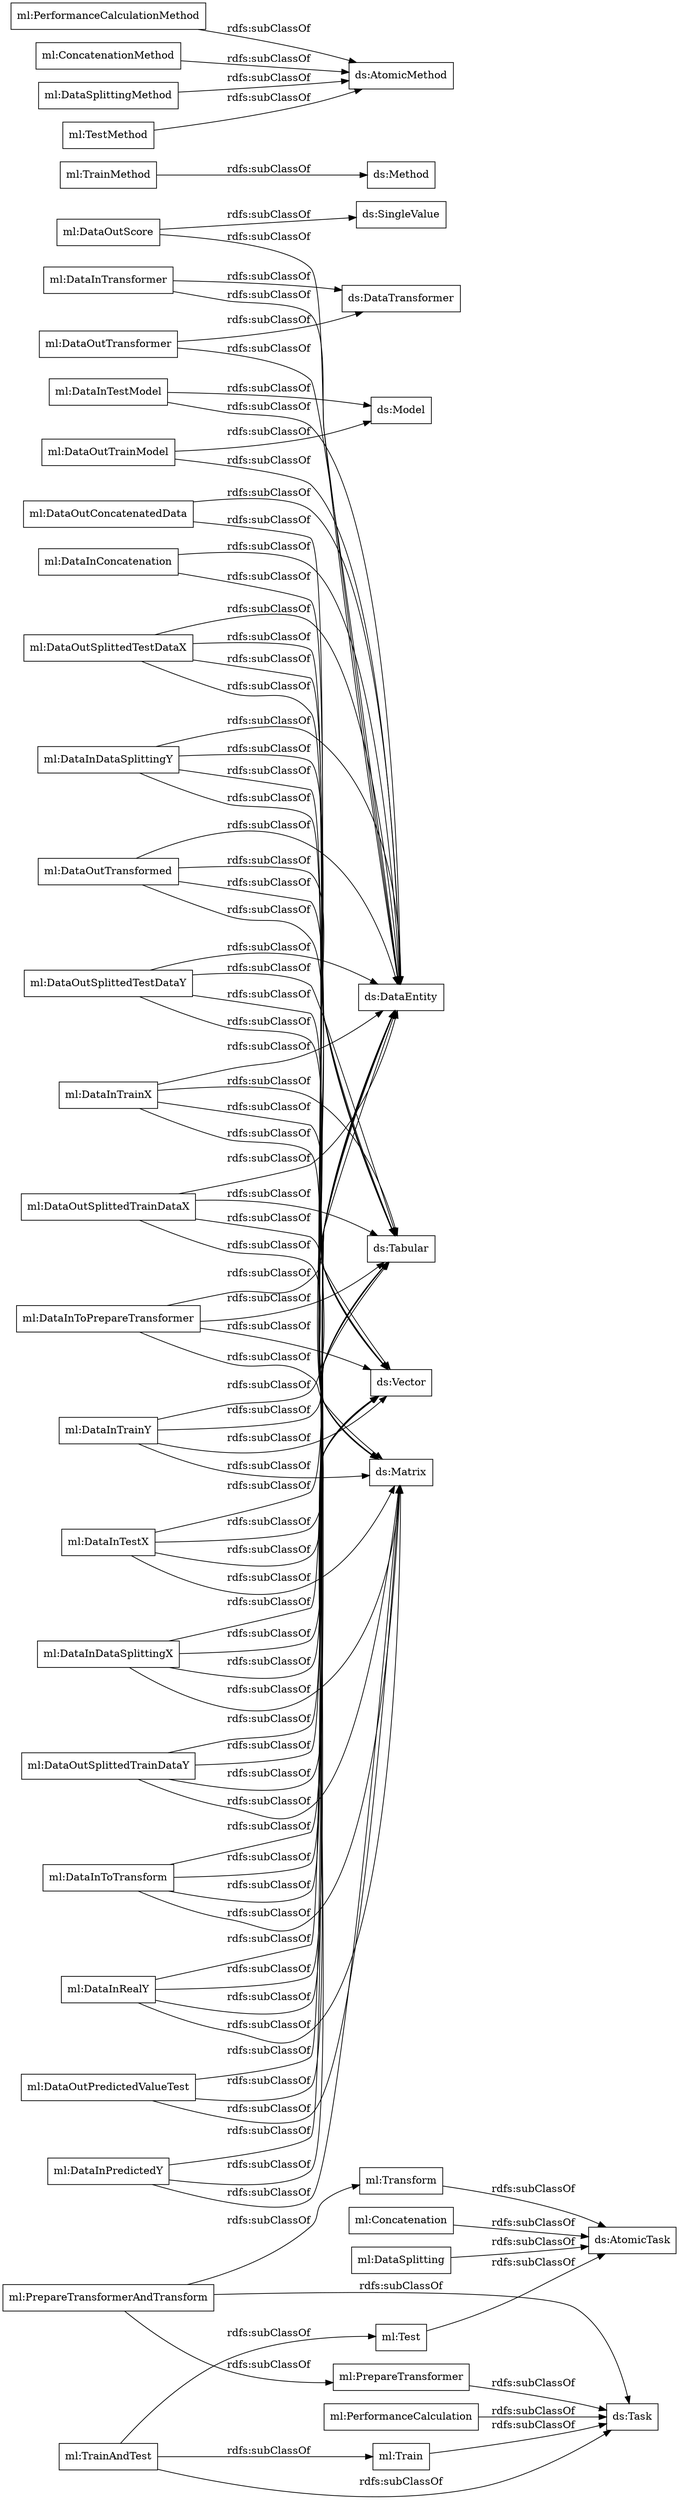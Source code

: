 digraph ar2dtool_diagram { 
rankdir=LR;
size="1000"
node [shape = rectangle, color="black"]; "ml:TrainAndTest" "ml:DataInTransformer" "ml:DataInPredictedY" "ml:TrainMethod" "ml:Concatenation" "ml:DataInDataSplittingY" "ml:DataInTrainY" "ml:PerformanceCalculationMethod" "ml:DataOutSplittedTestDataX" "ml:ConcatenationMethod" "ml:DataOutScore" "ml:PrepareTransformer" "ml:DataInTestModel" "ml:DataInRealY" "ml:Test" "ml:DataSplitting" "ml:DataOutConcatenatedData" "ml:DataInTrainX" "ml:DataInDataSplittingX" "ml:DataOutTransformed" "ml:PrepareTransformerAndTransform" "ml:DataSplittingMethod" "ml:Train" "ml:PerformanceCalculation" "ml:DataOutTransformer" "ml:DataOutTrainModel" "ml:DataInToTransform" "ml:DataOutPredictedValueTest" "ml:DataOutSplittedTrainDataY" "ml:DataOutSplittedTrainDataX" "ml:DataInToPrepareTransformer" "ml:DataInTestX" "ml:DataOutSplittedTestDataY" "ml:TestMethod" "ml:DataInConcatenation" "ml:Transform" ; /*classes style*/
	"ml:DataOutSplittedTrainDataX" -> "ds:Tabular" [ label = "rdfs:subClassOf" ];
	"ml:DataOutSplittedTrainDataX" -> "ds:Vector" [ label = "rdfs:subClassOf" ];
	"ml:DataOutSplittedTrainDataX" -> "ds:Matrix" [ label = "rdfs:subClassOf" ];
	"ml:DataOutSplittedTrainDataX" -> "ds:DataEntity" [ label = "rdfs:subClassOf" ];
	"ml:DataInTestModel" -> "ds:Model" [ label = "rdfs:subClassOf" ];
	"ml:DataInTestModel" -> "ds:DataEntity" [ label = "rdfs:subClassOf" ];
	"ml:PerformanceCalculation" -> "ds:Task" [ label = "rdfs:subClassOf" ];
	"ml:DataOutTrainModel" -> "ds:Model" [ label = "rdfs:subClassOf" ];
	"ml:DataOutTrainModel" -> "ds:DataEntity" [ label = "rdfs:subClassOf" ];
	"ml:DataInTrainX" -> "ds:Tabular" [ label = "rdfs:subClassOf" ];
	"ml:DataInTrainX" -> "ds:Vector" [ label = "rdfs:subClassOf" ];
	"ml:DataInTrainX" -> "ds:Matrix" [ label = "rdfs:subClassOf" ];
	"ml:DataInTrainX" -> "ds:DataEntity" [ label = "rdfs:subClassOf" ];
	"ml:DataInTransformer" -> "ds:DataTransformer" [ label = "rdfs:subClassOf" ];
	"ml:DataInTransformer" -> "ds:DataEntity" [ label = "rdfs:subClassOf" ];
	"ml:DataInToPrepareTransformer" -> "ds:Tabular" [ label = "rdfs:subClassOf" ];
	"ml:DataInToPrepareTransformer" -> "ds:Vector" [ label = "rdfs:subClassOf" ];
	"ml:DataInToPrepareTransformer" -> "ds:Matrix" [ label = "rdfs:subClassOf" ];
	"ml:DataInToPrepareTransformer" -> "ds:DataEntity" [ label = "rdfs:subClassOf" ];
	"ml:DataOutSplittedTestDataY" -> "ds:Tabular" [ label = "rdfs:subClassOf" ];
	"ml:DataOutSplittedTestDataY" -> "ds:Vector" [ label = "rdfs:subClassOf" ];
	"ml:DataOutSplittedTestDataY" -> "ds:Matrix" [ label = "rdfs:subClassOf" ];
	"ml:DataOutSplittedTestDataY" -> "ds:DataEntity" [ label = "rdfs:subClassOf" ];
	"ml:DataInDataSplittingY" -> "ds:Tabular" [ label = "rdfs:subClassOf" ];
	"ml:DataInDataSplittingY" -> "ds:Vector" [ label = "rdfs:subClassOf" ];
	"ml:DataInDataSplittingY" -> "ds:Matrix" [ label = "rdfs:subClassOf" ];
	"ml:DataInDataSplittingY" -> "ds:DataEntity" [ label = "rdfs:subClassOf" ];
	"ml:DataInToTransform" -> "ds:Tabular" [ label = "rdfs:subClassOf" ];
	"ml:DataInToTransform" -> "ds:Vector" [ label = "rdfs:subClassOf" ];
	"ml:DataInToTransform" -> "ds:Matrix" [ label = "rdfs:subClassOf" ];
	"ml:DataInToTransform" -> "ds:DataEntity" [ label = "rdfs:subClassOf" ];
	"ml:DataOutPredictedValueTest" -> "ds:Vector" [ label = "rdfs:subClassOf" ];
	"ml:DataOutPredictedValueTest" -> "ds:Matrix" [ label = "rdfs:subClassOf" ];
	"ml:DataOutPredictedValueTest" -> "ds:DataEntity" [ label = "rdfs:subClassOf" ];
	"ml:ConcatenationMethod" -> "ds:AtomicMethod" [ label = "rdfs:subClassOf" ];
	"ml:PrepareTransformerAndTransform" -> "ml:Transform" [ label = "rdfs:subClassOf" ];
	"ml:PrepareTransformerAndTransform" -> "ml:PrepareTransformer" [ label = "rdfs:subClassOf" ];
	"ml:PrepareTransformerAndTransform" -> "ds:Task" [ label = "rdfs:subClassOf" ];
	"ml:Test" -> "ds:AtomicTask" [ label = "rdfs:subClassOf" ];
	"ml:DataOutSplittedTestDataX" -> "ds:Tabular" [ label = "rdfs:subClassOf" ];
	"ml:DataOutSplittedTestDataX" -> "ds:Vector" [ label = "rdfs:subClassOf" ];
	"ml:DataOutSplittedTestDataX" -> "ds:Matrix" [ label = "rdfs:subClassOf" ];
	"ml:DataOutSplittedTestDataX" -> "ds:DataEntity" [ label = "rdfs:subClassOf" ];
	"ml:DataOutTransformer" -> "ds:DataTransformer" [ label = "rdfs:subClassOf" ];
	"ml:DataOutTransformer" -> "ds:DataEntity" [ label = "rdfs:subClassOf" ];
	"ml:DataInDataSplittingX" -> "ds:Tabular" [ label = "rdfs:subClassOf" ];
	"ml:DataInDataSplittingX" -> "ds:Vector" [ label = "rdfs:subClassOf" ];
	"ml:DataInDataSplittingX" -> "ds:Matrix" [ label = "rdfs:subClassOf" ];
	"ml:DataInDataSplittingX" -> "ds:DataEntity" [ label = "rdfs:subClassOf" ];
	"ml:TrainAndTest" -> "ml:Train" [ label = "rdfs:subClassOf" ];
	"ml:TrainAndTest" -> "ml:Test" [ label = "rdfs:subClassOf" ];
	"ml:TrainAndTest" -> "ds:Task" [ label = "rdfs:subClassOf" ];
	"ml:DataInTestX" -> "ds:Tabular" [ label = "rdfs:subClassOf" ];
	"ml:DataInTestX" -> "ds:Vector" [ label = "rdfs:subClassOf" ];
	"ml:DataInTestX" -> "ds:Matrix" [ label = "rdfs:subClassOf" ];
	"ml:DataInTestX" -> "ds:DataEntity" [ label = "rdfs:subClassOf" ];
	"ml:DataInConcatenation" -> "ds:Vector" [ label = "rdfs:subClassOf" ];
	"ml:DataInConcatenation" -> "ds:DataEntity" [ label = "rdfs:subClassOf" ];
	"ml:DataOutScore" -> "ds:SingleValue" [ label = "rdfs:subClassOf" ];
	"ml:DataOutScore" -> "ds:DataEntity" [ label = "rdfs:subClassOf" ];
	"ml:DataInPredictedY" -> "ds:Vector" [ label = "rdfs:subClassOf" ];
	"ml:DataInPredictedY" -> "ds:Matrix" [ label = "rdfs:subClassOf" ];
	"ml:DataInPredictedY" -> "ds:DataEntity" [ label = "rdfs:subClassOf" ];
	"ml:DataInRealY" -> "ds:Tabular" [ label = "rdfs:subClassOf" ];
	"ml:DataInRealY" -> "ds:Vector" [ label = "rdfs:subClassOf" ];
	"ml:DataInRealY" -> "ds:Matrix" [ label = "rdfs:subClassOf" ];
	"ml:DataInRealY" -> "ds:DataEntity" [ label = "rdfs:subClassOf" ];
	"ml:DataSplitting" -> "ds:AtomicTask" [ label = "rdfs:subClassOf" ];
	"ml:DataOutTransformed" -> "ds:Tabular" [ label = "rdfs:subClassOf" ];
	"ml:DataOutTransformed" -> "ds:Vector" [ label = "rdfs:subClassOf" ];
	"ml:DataOutTransformed" -> "ds:Matrix" [ label = "rdfs:subClassOf" ];
	"ml:DataOutTransformed" -> "ds:DataEntity" [ label = "rdfs:subClassOf" ];
	"ml:DataSplittingMethod" -> "ds:AtomicMethod" [ label = "rdfs:subClassOf" ];
	"ml:TrainMethod" -> "ds:Method" [ label = "rdfs:subClassOf" ];
	"ml:TestMethod" -> "ds:AtomicMethod" [ label = "rdfs:subClassOf" ];
	"ml:PerformanceCalculationMethod" -> "ds:AtomicMethod" [ label = "rdfs:subClassOf" ];
	"ml:DataOutConcatenatedData" -> "ds:Tabular" [ label = "rdfs:subClassOf" ];
	"ml:DataOutConcatenatedData" -> "ds:DataEntity" [ label = "rdfs:subClassOf" ];
	"ml:DataOutSplittedTrainDataY" -> "ds:Tabular" [ label = "rdfs:subClassOf" ];
	"ml:DataOutSplittedTrainDataY" -> "ds:Vector" [ label = "rdfs:subClassOf" ];
	"ml:DataOutSplittedTrainDataY" -> "ds:Matrix" [ label = "rdfs:subClassOf" ];
	"ml:DataOutSplittedTrainDataY" -> "ds:DataEntity" [ label = "rdfs:subClassOf" ];
	"ml:PrepareTransformer" -> "ds:Task" [ label = "rdfs:subClassOf" ];
	"ml:DataInTrainY" -> "ds:Tabular" [ label = "rdfs:subClassOf" ];
	"ml:DataInTrainY" -> "ds:Vector" [ label = "rdfs:subClassOf" ];
	"ml:DataInTrainY" -> "ds:Matrix" [ label = "rdfs:subClassOf" ];
	"ml:DataInTrainY" -> "ds:DataEntity" [ label = "rdfs:subClassOf" ];
	"ml:Train" -> "ds:Task" [ label = "rdfs:subClassOf" ];
	"ml:Concatenation" -> "ds:AtomicTask" [ label = "rdfs:subClassOf" ];
	"ml:Transform" -> "ds:AtomicTask" [ label = "rdfs:subClassOf" ];

}
